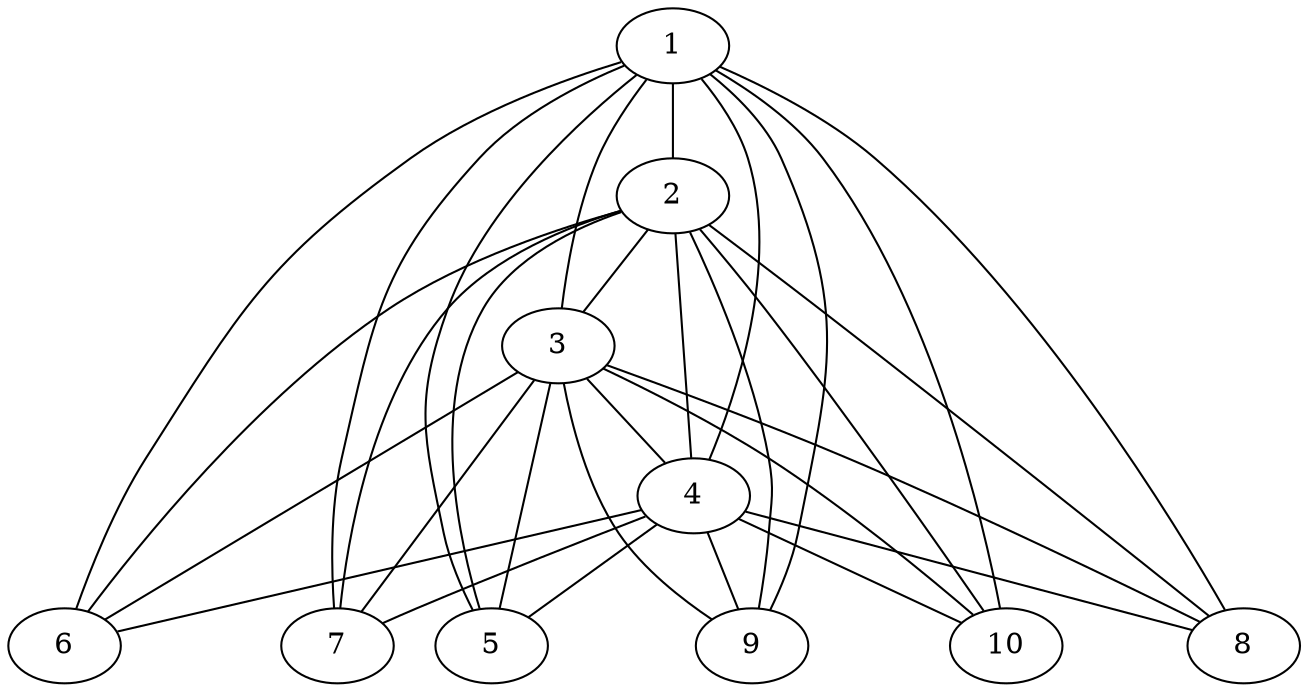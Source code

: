 graph {
  "0" [cluster="1", label="1", pos="26.163,130.97"];
  "1" [cluster="1", label="2", pos="26.163,130.97"];
  "2" [cluster="1", label="3", pos="26.163,130.97"];
  "3" [cluster="1", label="4", pos="26.163,130.97"];
  "4" [cluster="2", label="5", pos="270.82,243.14"];
  "5" [cluster="3", label="6", pos="270.82,243.14"];
  "6" [cluster="4", label="7", pos="270.82,243.14"];
  "7" [cluster="5", label="8", pos="270.82,243.14"];
  "8" [cluster="6", label="9", pos="271.43,16.263"];
  "9" [cluster="7", label="10", pos="271.43,16.263"];
  "0" -- "1";
  "0" -- "2";
  "0" -- "3";
  "1" -- "2";
  "1" -- "3";
  "2" -- "3";
  "0" -- "4";
  "1" -- "4";
  "2" -- "4";
  "3" -- "4";
  "0" -- "5";
  "1" -- "5";
  "2" -- "5";
  "3" -- "5";
  "0" -- "6";
  "1" -- "6";
  "2" -- "6";
  "3" -- "6";
  "0" -- "7";
  "1" -- "7";
  "2" -- "7";
  "3" -- "7";
  "0" -- "8";
  "1" -- "8";
  "2" -- "8";
  "3" -- "8";
  "0" -- "9";
  "1" -- "9";
  "2" -- "9";
  "3" -- "9";
}